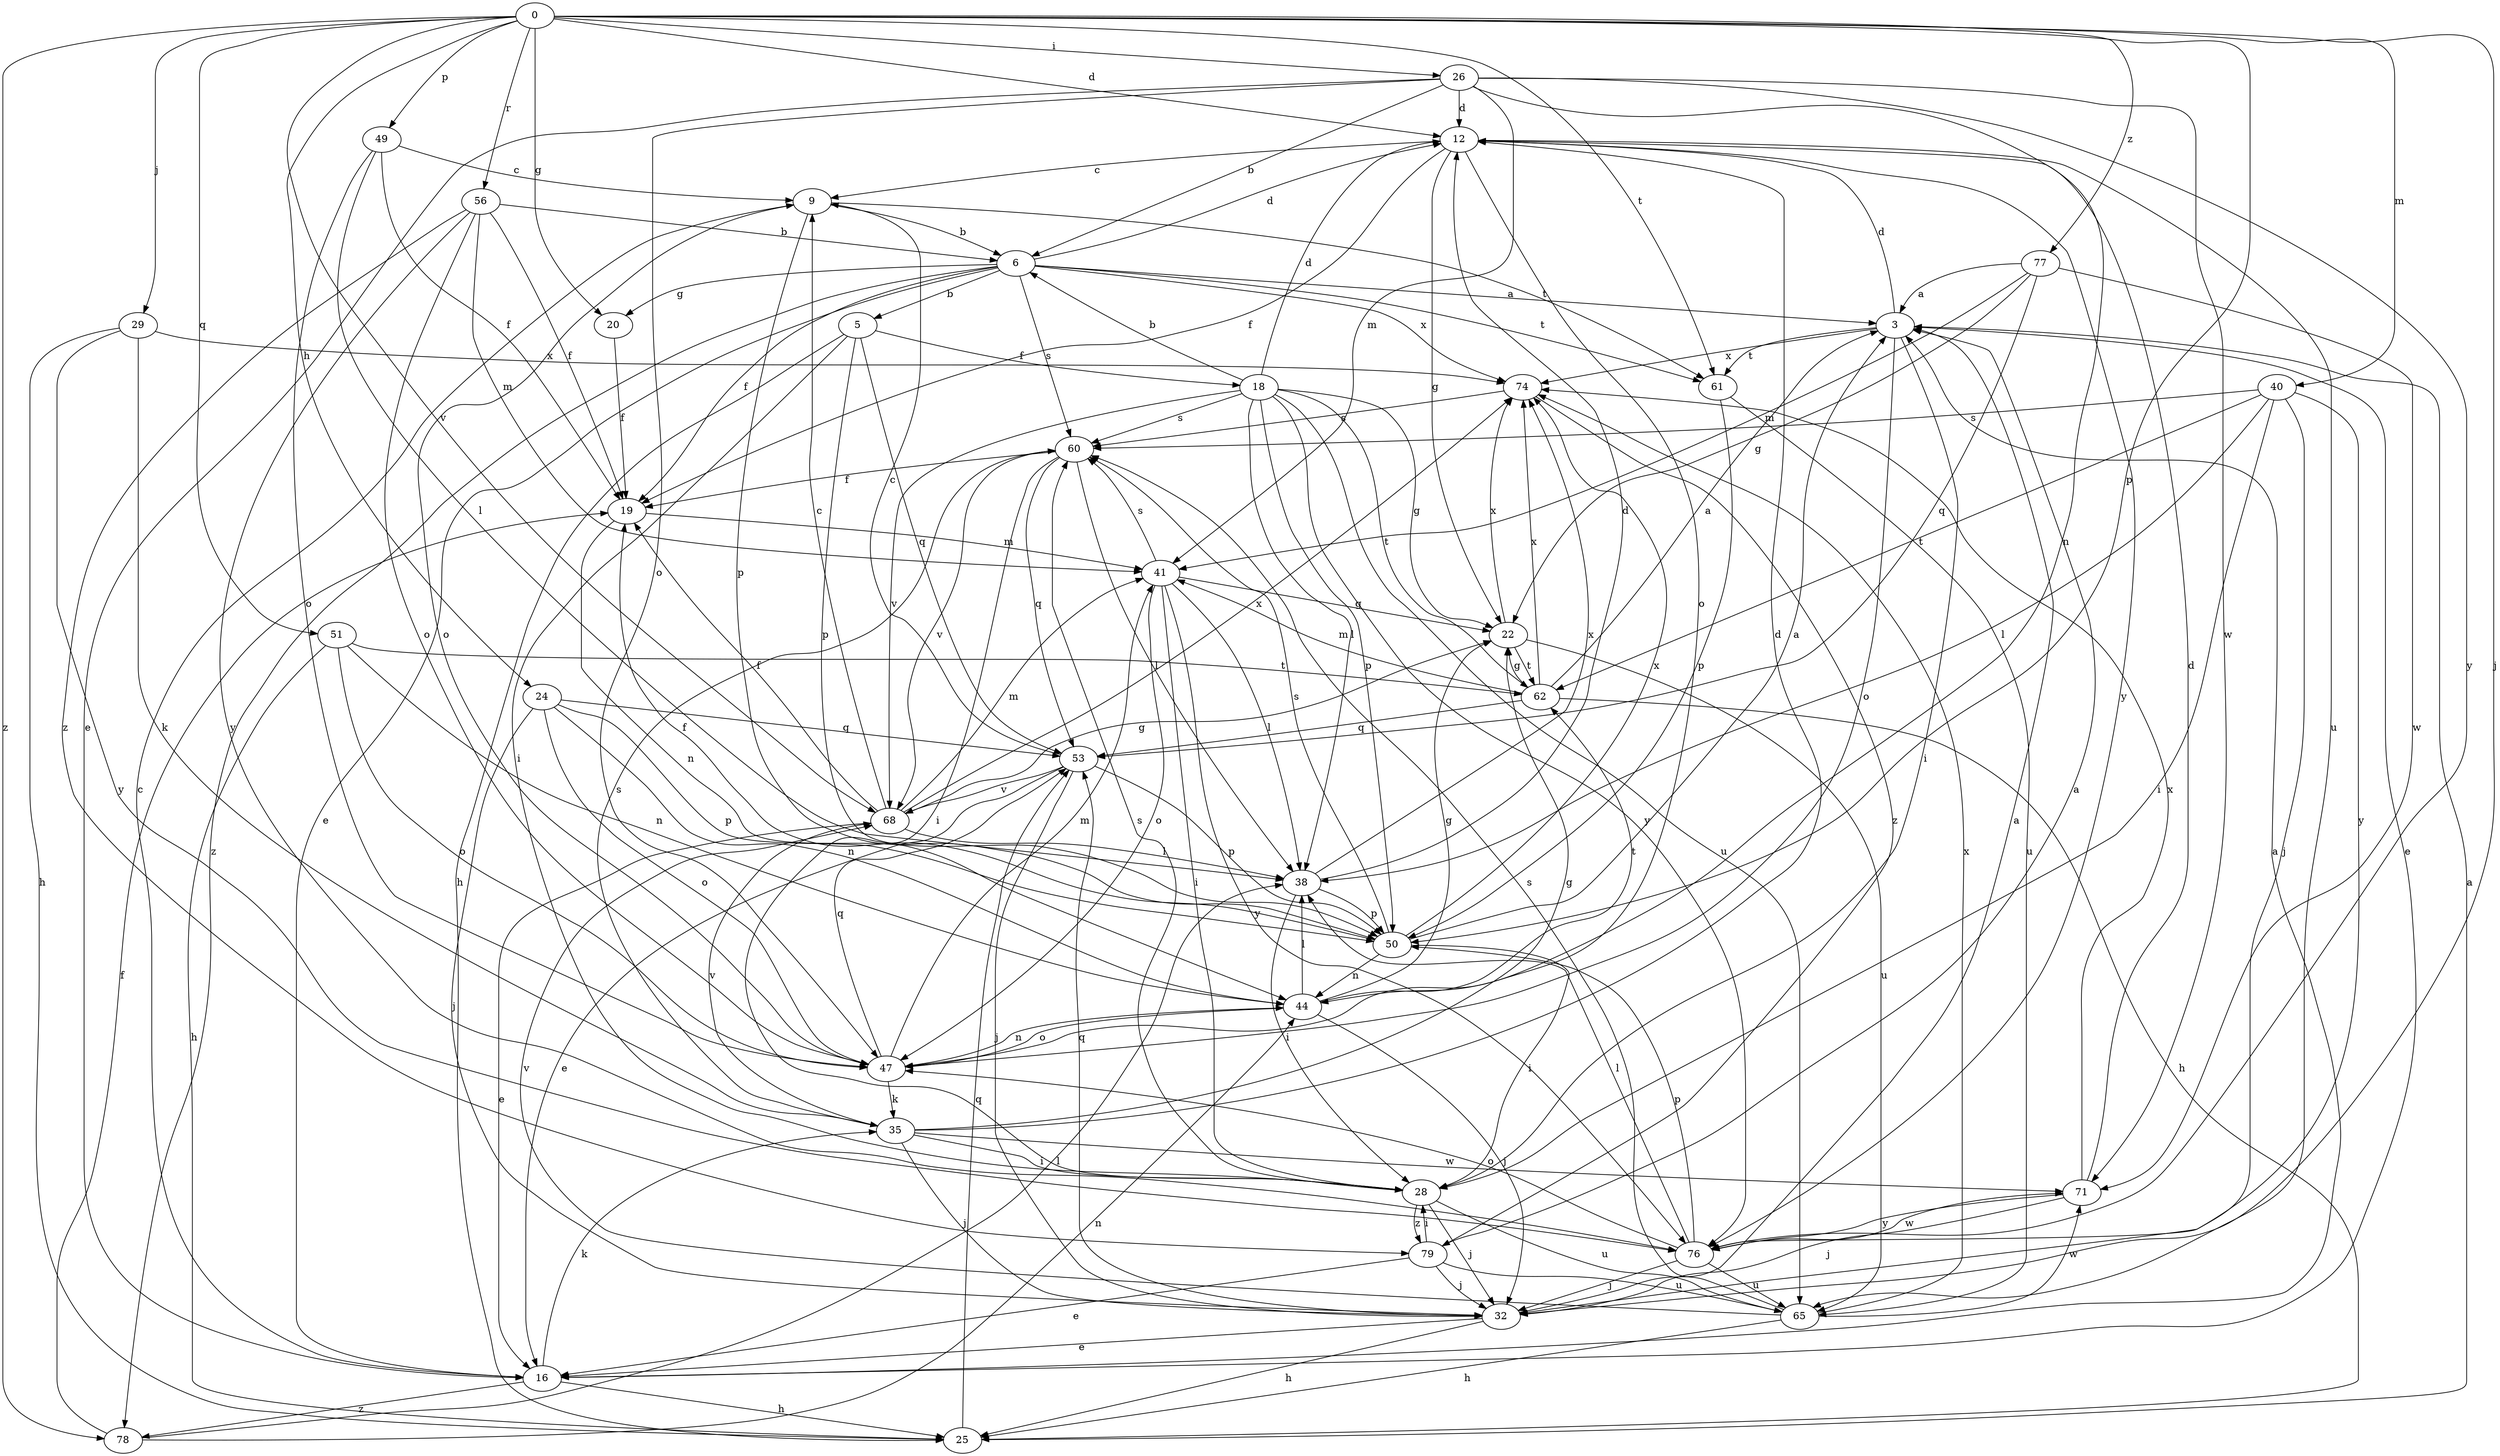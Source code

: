 strict digraph  {
0;
3;
5;
6;
9;
12;
16;
18;
19;
20;
22;
24;
25;
26;
28;
29;
32;
35;
38;
40;
41;
44;
47;
49;
50;
51;
53;
56;
60;
61;
62;
65;
68;
71;
74;
76;
77;
78;
79;
0 -> 12  [label=d];
0 -> 20  [label=g];
0 -> 24  [label=h];
0 -> 26  [label=i];
0 -> 29  [label=j];
0 -> 32  [label=j];
0 -> 40  [label=m];
0 -> 49  [label=p];
0 -> 50  [label=p];
0 -> 51  [label=q];
0 -> 56  [label=r];
0 -> 61  [label=t];
0 -> 68  [label=v];
0 -> 77  [label=z];
0 -> 78  [label=z];
3 -> 12  [label=d];
3 -> 16  [label=e];
3 -> 28  [label=i];
3 -> 47  [label=o];
3 -> 61  [label=t];
3 -> 74  [label=x];
5 -> 18  [label=f];
5 -> 25  [label=h];
5 -> 28  [label=i];
5 -> 50  [label=p];
5 -> 53  [label=q];
6 -> 3  [label=a];
6 -> 5  [label=b];
6 -> 12  [label=d];
6 -> 16  [label=e];
6 -> 19  [label=f];
6 -> 20  [label=g];
6 -> 60  [label=s];
6 -> 61  [label=t];
6 -> 74  [label=x];
6 -> 78  [label=z];
9 -> 6  [label=b];
9 -> 47  [label=o];
9 -> 50  [label=p];
9 -> 61  [label=t];
12 -> 9  [label=c];
12 -> 19  [label=f];
12 -> 22  [label=g];
12 -> 47  [label=o];
12 -> 65  [label=u];
12 -> 76  [label=y];
16 -> 3  [label=a];
16 -> 9  [label=c];
16 -> 25  [label=h];
16 -> 35  [label=k];
16 -> 78  [label=z];
18 -> 6  [label=b];
18 -> 12  [label=d];
18 -> 22  [label=g];
18 -> 38  [label=l];
18 -> 50  [label=p];
18 -> 60  [label=s];
18 -> 62  [label=t];
18 -> 65  [label=u];
18 -> 68  [label=v];
18 -> 76  [label=y];
19 -> 41  [label=m];
19 -> 44  [label=n];
20 -> 19  [label=f];
22 -> 62  [label=t];
22 -> 65  [label=u];
22 -> 74  [label=x];
24 -> 32  [label=j];
24 -> 44  [label=n];
24 -> 47  [label=o];
24 -> 50  [label=p];
24 -> 53  [label=q];
25 -> 3  [label=a];
25 -> 53  [label=q];
26 -> 6  [label=b];
26 -> 12  [label=d];
26 -> 16  [label=e];
26 -> 41  [label=m];
26 -> 44  [label=n];
26 -> 47  [label=o];
26 -> 71  [label=w];
26 -> 76  [label=y];
28 -> 32  [label=j];
28 -> 60  [label=s];
28 -> 65  [label=u];
28 -> 79  [label=z];
29 -> 25  [label=h];
29 -> 35  [label=k];
29 -> 74  [label=x];
29 -> 76  [label=y];
32 -> 3  [label=a];
32 -> 16  [label=e];
32 -> 25  [label=h];
32 -> 53  [label=q];
35 -> 12  [label=d];
35 -> 22  [label=g];
35 -> 28  [label=i];
35 -> 32  [label=j];
35 -> 60  [label=s];
35 -> 68  [label=v];
35 -> 71  [label=w];
38 -> 12  [label=d];
38 -> 28  [label=i];
38 -> 50  [label=p];
38 -> 74  [label=x];
40 -> 28  [label=i];
40 -> 32  [label=j];
40 -> 38  [label=l];
40 -> 60  [label=s];
40 -> 62  [label=t];
40 -> 76  [label=y];
41 -> 22  [label=g];
41 -> 28  [label=i];
41 -> 38  [label=l];
41 -> 47  [label=o];
41 -> 60  [label=s];
41 -> 76  [label=y];
44 -> 22  [label=g];
44 -> 32  [label=j];
44 -> 38  [label=l];
44 -> 47  [label=o];
44 -> 62  [label=t];
47 -> 35  [label=k];
47 -> 41  [label=m];
47 -> 44  [label=n];
47 -> 53  [label=q];
49 -> 9  [label=c];
49 -> 19  [label=f];
49 -> 38  [label=l];
49 -> 47  [label=o];
50 -> 3  [label=a];
50 -> 19  [label=f];
50 -> 28  [label=i];
50 -> 44  [label=n];
50 -> 60  [label=s];
50 -> 74  [label=x];
51 -> 25  [label=h];
51 -> 44  [label=n];
51 -> 47  [label=o];
51 -> 62  [label=t];
53 -> 9  [label=c];
53 -> 16  [label=e];
53 -> 32  [label=j];
53 -> 50  [label=p];
53 -> 68  [label=v];
56 -> 6  [label=b];
56 -> 19  [label=f];
56 -> 41  [label=m];
56 -> 47  [label=o];
56 -> 76  [label=y];
56 -> 79  [label=z];
60 -> 19  [label=f];
60 -> 28  [label=i];
60 -> 38  [label=l];
60 -> 53  [label=q];
60 -> 68  [label=v];
61 -> 50  [label=p];
61 -> 65  [label=u];
62 -> 3  [label=a];
62 -> 22  [label=g];
62 -> 25  [label=h];
62 -> 41  [label=m];
62 -> 53  [label=q];
62 -> 74  [label=x];
65 -> 25  [label=h];
65 -> 60  [label=s];
65 -> 68  [label=v];
65 -> 71  [label=w];
65 -> 74  [label=x];
68 -> 9  [label=c];
68 -> 16  [label=e];
68 -> 19  [label=f];
68 -> 22  [label=g];
68 -> 38  [label=l];
68 -> 41  [label=m];
68 -> 74  [label=x];
71 -> 12  [label=d];
71 -> 32  [label=j];
71 -> 74  [label=x];
71 -> 76  [label=y];
74 -> 60  [label=s];
74 -> 79  [label=z];
76 -> 32  [label=j];
76 -> 38  [label=l];
76 -> 47  [label=o];
76 -> 50  [label=p];
76 -> 65  [label=u];
76 -> 71  [label=w];
77 -> 3  [label=a];
77 -> 22  [label=g];
77 -> 41  [label=m];
77 -> 53  [label=q];
77 -> 71  [label=w];
78 -> 19  [label=f];
78 -> 38  [label=l];
78 -> 44  [label=n];
79 -> 3  [label=a];
79 -> 16  [label=e];
79 -> 28  [label=i];
79 -> 32  [label=j];
79 -> 65  [label=u];
}
